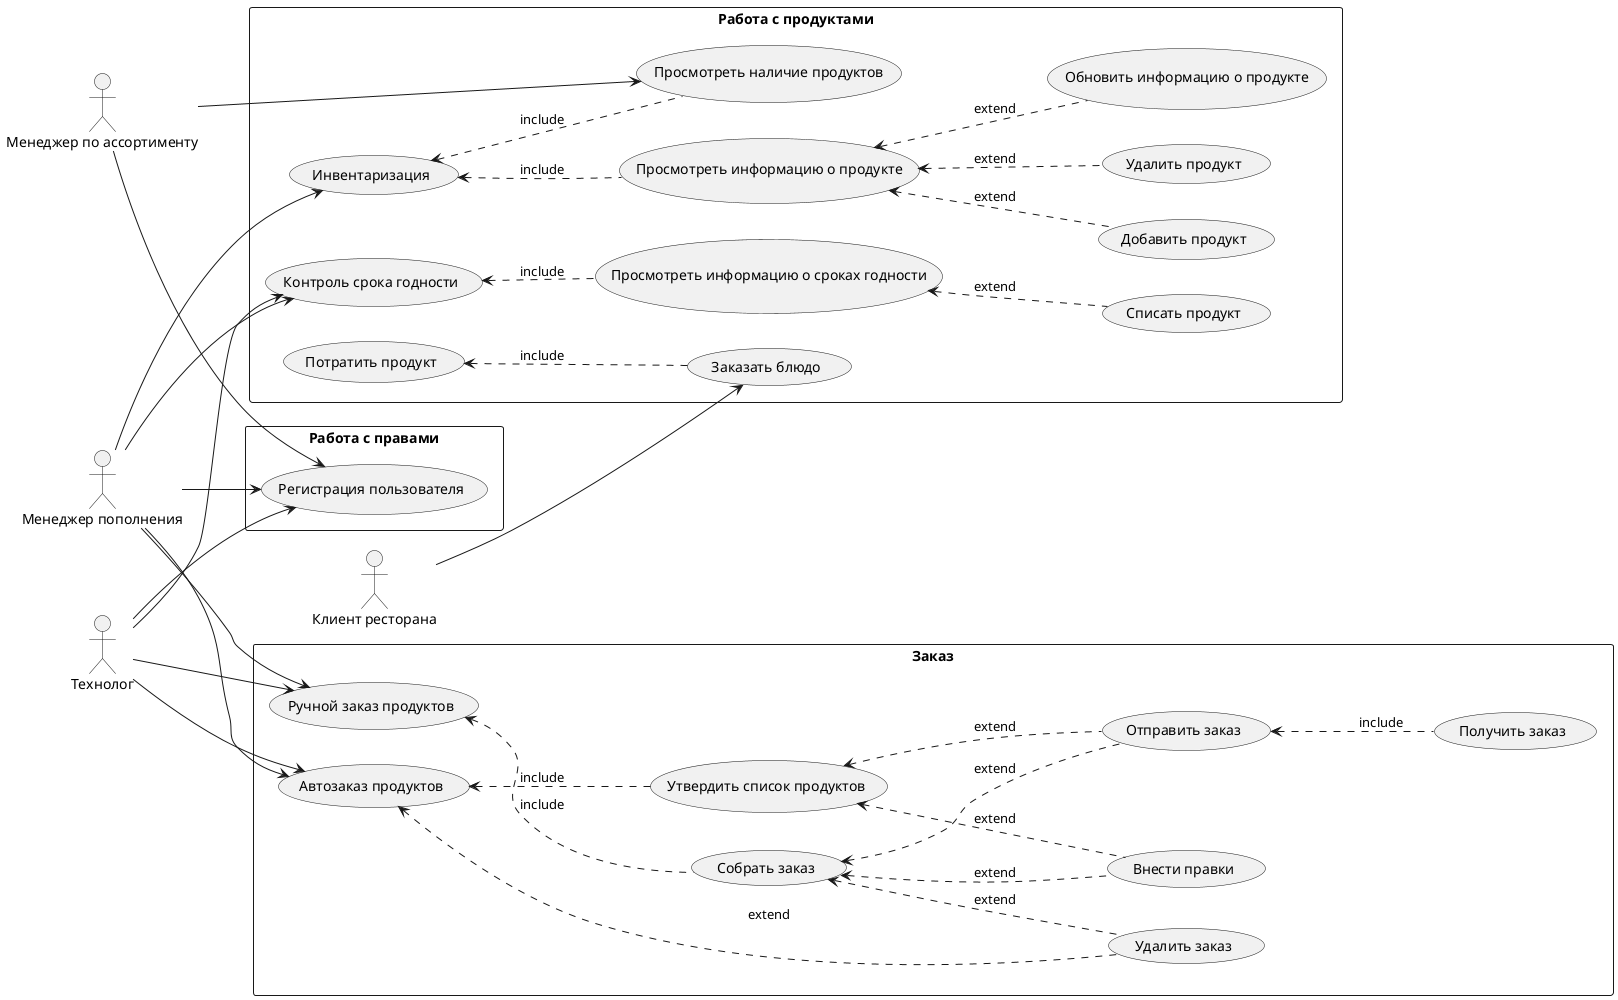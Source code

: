@startuml
left to right direction
actor "Клиент ресторана" as K
actor "Менеджер по ассортименту" as MS
actor "Менеджер пополнения" as MP
actor Технолог as T

rectangle Заказ {

usecase "Автозаказ продуктов" as AP
usecase "Утвердить список продуктов" as AP0

usecase "Внести правки" as AP1
usecase "Удалить заказ" as AP2
usecase "Отправить заказ" as AP3
usecase "Получить заказ" as AP4


usecase "Ручной заказ продуктов" as RZ
usecase "Собрать заказ" as RZ1


}
rectangle "Работа с продуктами"  {
usecase "Просмотреть наличие продуктов" as PP
usecase "Потратить продукт" as KS5
usecase "Заказать блюдо" as KS4
usecase "Контроль срока годности" as KS
usecase "Просмотреть информацию о сроках годности" as KS1
usecase "Списать продукт" as KS2





usecase "Инвентаризация" as UC1
usecase "Добавить продукт" as UC2
usecase "Удалить продукт" as UC3
usecase "Обновить информацию о продукте" as UC4
usecase "Просмотреть информацию о продукте" as UC6
}

rectangle "Работа с правами"  {
usecase "Регистрация пользователя" as UR1

}
K-->KS4
MS-->PP
MS-->UR1




T-->AP
T-->RZ
T-->UR1

T-->KS

MP-->AP
MP-->KS 

MP-->UC1
MP-->RZ
MP-->UR1

KS5<--KS4#line.dashed; :include
AP<--AP0 #line.dashed; :include
AP<--AP2 #line.dashed; :extend
AP0<--AP1 #line.dashed; :extend
AP0<--AP3 #line.dashed; :extend
AP3<--AP4 #line.dashed; :include


KS<--KS1#line.dashed; :include 
KS1<--KS2#line.dashed; :extend


UC1<--PP #line.dashed; :include 
UC1<--UC6 #line.dashed; :include 
UC6<--UC4 #line.dashed; :extend
UC6<--UC2#line.dashed; :extend
UC6<--UC3#line.dashed; :extend



RZ<--RZ1 #line.dashed; :include
RZ1<--AP2 #line.dashed; :extend
RZ1<--AP1 #line.dashed; :extend
RZ1<--AP3 #line.dashed; :extend
@enduml
